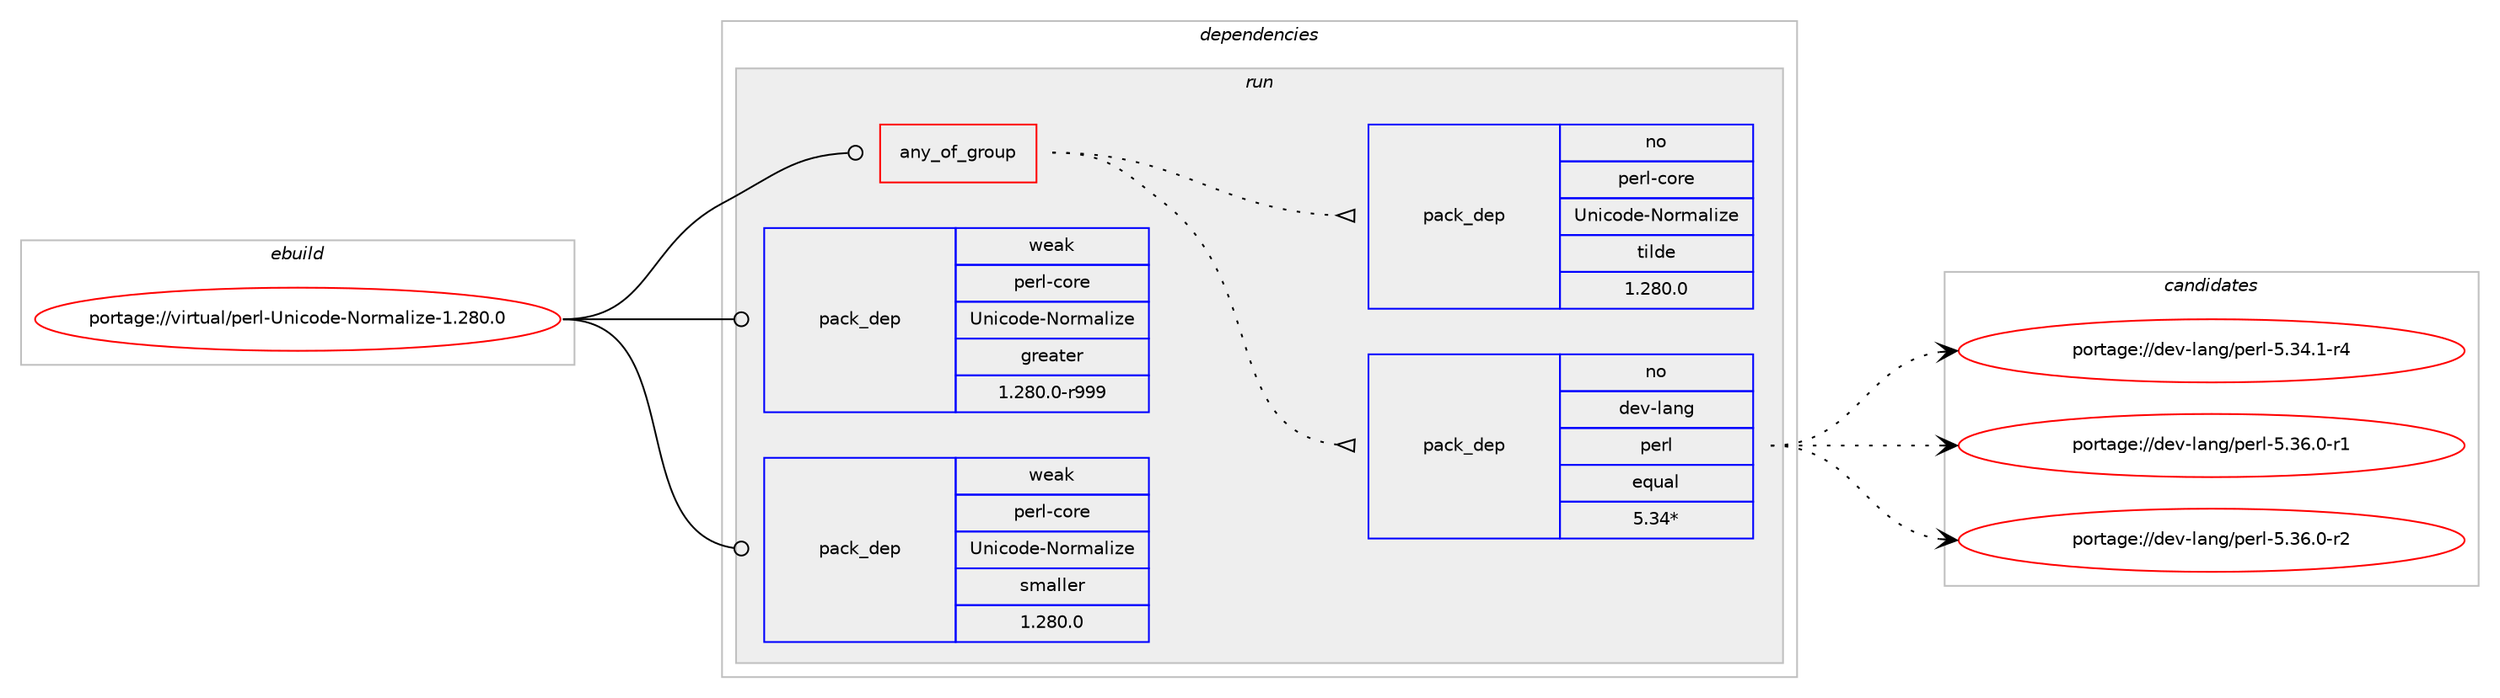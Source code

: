 digraph prolog {

# *************
# Graph options
# *************

newrank=true;
concentrate=true;
compound=true;
graph [rankdir=LR,fontname=Helvetica,fontsize=10,ranksep=1.5];#, ranksep=2.5, nodesep=0.2];
edge  [arrowhead=vee];
node  [fontname=Helvetica,fontsize=10];

# **********
# The ebuild
# **********

subgraph cluster_leftcol {
color=gray;
rank=same;
label=<<i>ebuild</i>>;
id [label="portage://virtual/perl-Unicode-Normalize-1.280.0", color=red, width=4, href="../virtual/perl-Unicode-Normalize-1.280.0.svg"];
}

# ****************
# The dependencies
# ****************

subgraph cluster_midcol {
color=gray;
label=<<i>dependencies</i>>;
subgraph cluster_compile {
fillcolor="#eeeeee";
style=filled;
label=<<i>compile</i>>;
}
subgraph cluster_compileandrun {
fillcolor="#eeeeee";
style=filled;
label=<<i>compile and run</i>>;
}
subgraph cluster_run {
fillcolor="#eeeeee";
style=filled;
label=<<i>run</i>>;
subgraph any101 {
dependency8621 [label=<<TABLE BORDER="0" CELLBORDER="1" CELLSPACING="0" CELLPADDING="4"><TR><TD CELLPADDING="10">any_of_group</TD></TR></TABLE>>, shape=none, color=red];subgraph pack3100 {
dependency8622 [label=<<TABLE BORDER="0" CELLBORDER="1" CELLSPACING="0" CELLPADDING="4" WIDTH="220"><TR><TD ROWSPAN="6" CELLPADDING="30">pack_dep</TD></TR><TR><TD WIDTH="110">no</TD></TR><TR><TD>dev-lang</TD></TR><TR><TD>perl</TD></TR><TR><TD>equal</TD></TR><TR><TD>5.34*</TD></TR></TABLE>>, shape=none, color=blue];
}
dependency8621:e -> dependency8622:w [weight=20,style="dotted",arrowhead="oinv"];
subgraph pack3101 {
dependency8623 [label=<<TABLE BORDER="0" CELLBORDER="1" CELLSPACING="0" CELLPADDING="4" WIDTH="220"><TR><TD ROWSPAN="6" CELLPADDING="30">pack_dep</TD></TR><TR><TD WIDTH="110">no</TD></TR><TR><TD>perl-core</TD></TR><TR><TD>Unicode-Normalize</TD></TR><TR><TD>tilde</TD></TR><TR><TD>1.280.0</TD></TR></TABLE>>, shape=none, color=blue];
}
dependency8621:e -> dependency8623:w [weight=20,style="dotted",arrowhead="oinv"];
}
id:e -> dependency8621:w [weight=20,style="solid",arrowhead="odot"];
# *** BEGIN UNKNOWN DEPENDENCY TYPE (TODO) ***
# id -> package_dependency(portage://virtual/perl-Unicode-Normalize-1.280.0,run,no,dev-lang,perl,none,[,,],any_same_slot,[])
# *** END UNKNOWN DEPENDENCY TYPE (TODO) ***

subgraph pack3102 {
dependency8624 [label=<<TABLE BORDER="0" CELLBORDER="1" CELLSPACING="0" CELLPADDING="4" WIDTH="220"><TR><TD ROWSPAN="6" CELLPADDING="30">pack_dep</TD></TR><TR><TD WIDTH="110">weak</TD></TR><TR><TD>perl-core</TD></TR><TR><TD>Unicode-Normalize</TD></TR><TR><TD>greater</TD></TR><TR><TD>1.280.0-r999</TD></TR></TABLE>>, shape=none, color=blue];
}
id:e -> dependency8624:w [weight=20,style="solid",arrowhead="odot"];
subgraph pack3103 {
dependency8625 [label=<<TABLE BORDER="0" CELLBORDER="1" CELLSPACING="0" CELLPADDING="4" WIDTH="220"><TR><TD ROWSPAN="6" CELLPADDING="30">pack_dep</TD></TR><TR><TD WIDTH="110">weak</TD></TR><TR><TD>perl-core</TD></TR><TR><TD>Unicode-Normalize</TD></TR><TR><TD>smaller</TD></TR><TR><TD>1.280.0</TD></TR></TABLE>>, shape=none, color=blue];
}
id:e -> dependency8625:w [weight=20,style="solid",arrowhead="odot"];
}
}

# **************
# The candidates
# **************

subgraph cluster_choices {
rank=same;
color=gray;
label=<<i>candidates</i>>;

subgraph choice3100 {
color=black;
nodesep=1;
choice100101118451089711010347112101114108455346515246494511452 [label="portage://dev-lang/perl-5.34.1-r4", color=red, width=4,href="../dev-lang/perl-5.34.1-r4.svg"];
choice100101118451089711010347112101114108455346515446484511449 [label="portage://dev-lang/perl-5.36.0-r1", color=red, width=4,href="../dev-lang/perl-5.36.0-r1.svg"];
choice100101118451089711010347112101114108455346515446484511450 [label="portage://dev-lang/perl-5.36.0-r2", color=red, width=4,href="../dev-lang/perl-5.36.0-r2.svg"];
dependency8622:e -> choice100101118451089711010347112101114108455346515246494511452:w [style=dotted,weight="100"];
dependency8622:e -> choice100101118451089711010347112101114108455346515446484511449:w [style=dotted,weight="100"];
dependency8622:e -> choice100101118451089711010347112101114108455346515446484511450:w [style=dotted,weight="100"];
}
subgraph choice3101 {
color=black;
nodesep=1;
}
subgraph choice3102 {
color=black;
nodesep=1;
}
subgraph choice3103 {
color=black;
nodesep=1;
}
}

}
